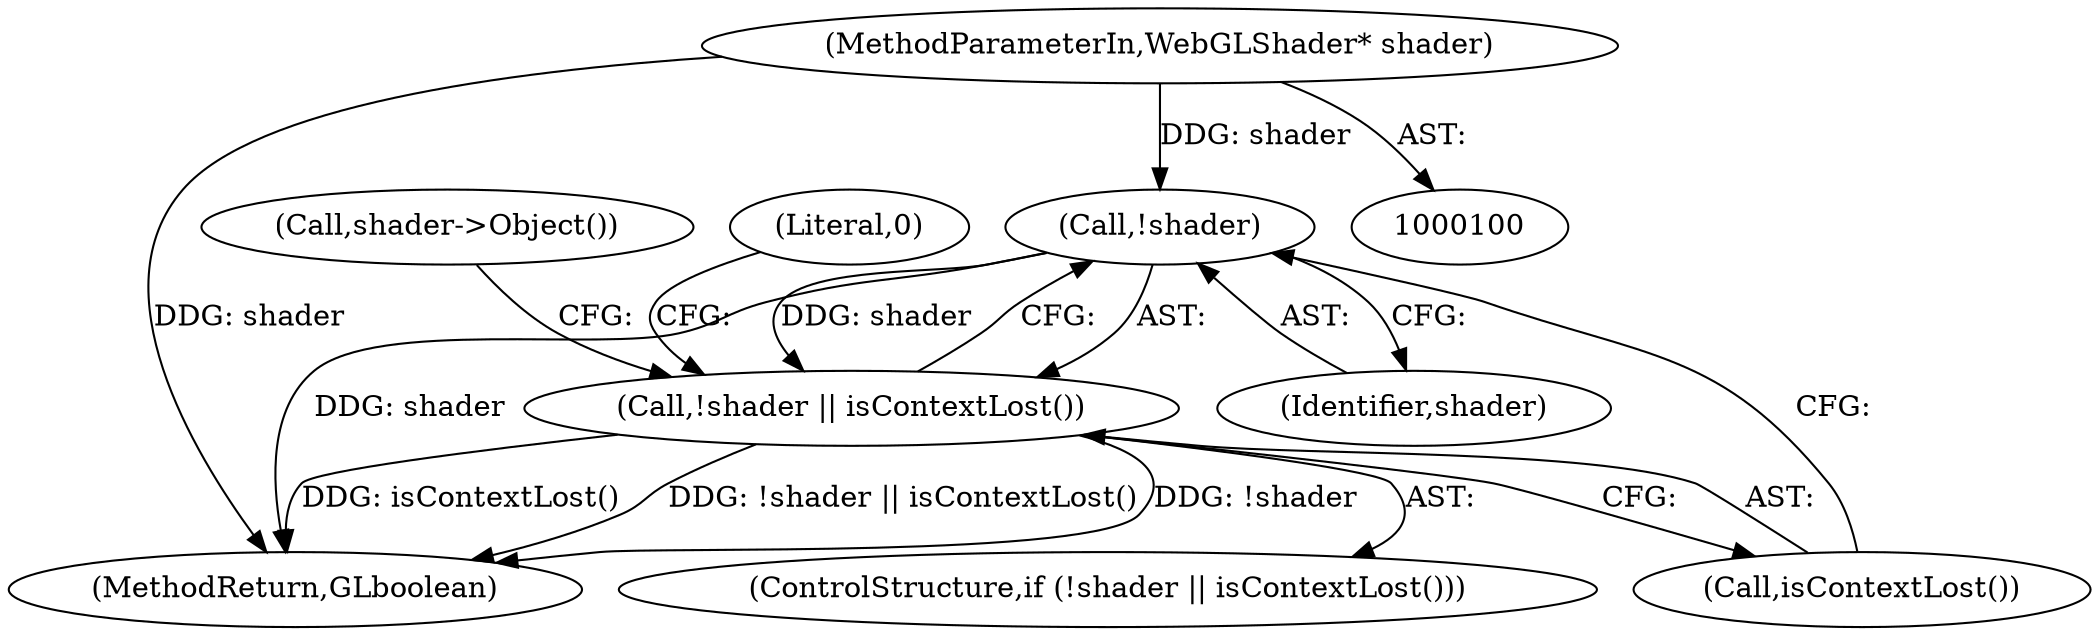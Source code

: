 digraph "1_Chrome_98095c718d7580b5d6715e5bfd8698234ecb4470_9@pointer" {
"1000101" [label="(MethodParameterIn,WebGLShader* shader)"];
"1000105" [label="(Call,!shader)"];
"1000104" [label="(Call,!shader || isContextLost())"];
"1000104" [label="(Call,!shader || isContextLost())"];
"1000101" [label="(MethodParameterIn,WebGLShader* shader)"];
"1000105" [label="(Call,!shader)"];
"1000103" [label="(ControlStructure,if (!shader || isContextLost()))"];
"1000109" [label="(Literal,0)"];
"1000107" [label="(Call,isContextLost())"];
"1000106" [label="(Identifier,shader)"];
"1000113" [label="(MethodReturn,GLboolean)"];
"1000112" [label="(Call,shader->Object())"];
"1000101" -> "1000100"  [label="AST: "];
"1000101" -> "1000113"  [label="DDG: shader"];
"1000101" -> "1000105"  [label="DDG: shader"];
"1000105" -> "1000104"  [label="AST: "];
"1000105" -> "1000106"  [label="CFG: "];
"1000106" -> "1000105"  [label="AST: "];
"1000107" -> "1000105"  [label="CFG: "];
"1000104" -> "1000105"  [label="CFG: "];
"1000105" -> "1000113"  [label="DDG: shader"];
"1000105" -> "1000104"  [label="DDG: shader"];
"1000104" -> "1000103"  [label="AST: "];
"1000104" -> "1000107"  [label="CFG: "];
"1000107" -> "1000104"  [label="AST: "];
"1000109" -> "1000104"  [label="CFG: "];
"1000112" -> "1000104"  [label="CFG: "];
"1000104" -> "1000113"  [label="DDG: isContextLost()"];
"1000104" -> "1000113"  [label="DDG: !shader || isContextLost()"];
"1000104" -> "1000113"  [label="DDG: !shader"];
}
